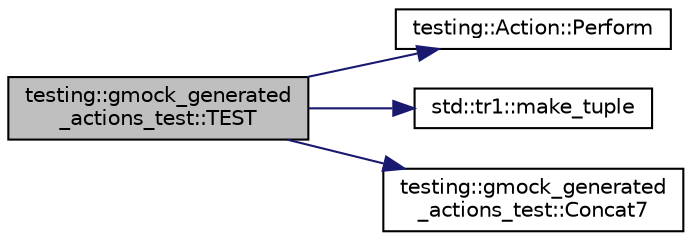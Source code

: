 digraph "testing::gmock_generated_actions_test::TEST"
{
  edge [fontname="Helvetica",fontsize="10",labelfontname="Helvetica",labelfontsize="10"];
  node [fontname="Helvetica",fontsize="10",shape=record];
  rankdir="LR";
  Node183 [label="testing::gmock_generated\l_actions_test::TEST",height=0.2,width=0.4,color="black", fillcolor="grey75", style="filled", fontcolor="black"];
  Node183 -> Node184 [color="midnightblue",fontsize="10",style="solid",fontname="Helvetica"];
  Node184 [label="testing::Action::Perform",height=0.2,width=0.4,color="black", fillcolor="white", style="filled",URL="$d0/dd1/classtesting_1_1_action.html#ad00a03062885685da84b308e6e8ff4cb"];
  Node183 -> Node185 [color="midnightblue",fontsize="10",style="solid",fontname="Helvetica"];
  Node185 [label="std::tr1::make_tuple",height=0.2,width=0.4,color="black", fillcolor="white", style="filled",URL="$d2/db7/namespacestd_1_1tr1.html#af7e12a0f5b5791b5b7c49a5a17b85359"];
  Node183 -> Node186 [color="midnightblue",fontsize="10",style="solid",fontname="Helvetica"];
  Node186 [label="testing::gmock_generated\l_actions_test::Concat7",height=0.2,width=0.4,color="black", fillcolor="white", style="filled",URL="$d7/dae/namespacetesting_1_1gmock__generated__actions__test.html#aab764d169a360cb5d3cbcd75dd15aa4a"];
}
